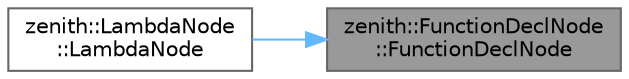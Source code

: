 digraph "zenith::FunctionDeclNode::FunctionDeclNode"
{
 // LATEX_PDF_SIZE
  bgcolor="transparent";
  edge [fontname=Helvetica,fontsize=10,labelfontname=Helvetica,labelfontsize=10];
  node [fontname=Helvetica,fontsize=10,shape=box,height=0.2,width=0.4];
  rankdir="RL";
  Node1 [id="Node000001",label="zenith::FunctionDeclNode\l::FunctionDeclNode",height=0.2,width=0.4,color="gray40", fillcolor="grey60", style="filled", fontcolor="black",tooltip=" "];
  Node1 -> Node2 [id="edge1_Node000001_Node000002",dir="back",color="steelblue1",style="solid",tooltip=" "];
  Node2 [id="Node000002",label="zenith::LambdaNode\l::LambdaNode",height=0.2,width=0.4,color="grey40", fillcolor="white", style="filled",URL="$structzenith_1_1_lambda_node.html#af847b8bcf8e7e5ee60be030e66641706",tooltip=" "];
}
